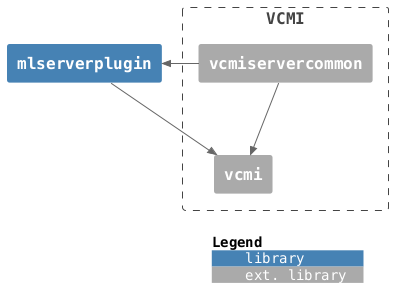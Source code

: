 @startuml "mlserver-targets"

!include <C4/C4_Container>
!include <tupadr3/devicons2/cplusplus>
!include <tupadr3/devicons2/python>

skinparam DefaultFontName monospaced
<style>
note {  MaximumWidth 500 }
</style>

' Used in place of " " where line wrapping is undesired
!$nbsp = "<U+00A0>"

''''''''''''''''''''''''''''''''''''''''''''''''''''''''''''''''''''''''''''''''
''''''''''''''''''''''''''''''''''''''''''''''''''''''''''''''''''''''''''''''''
''' FUNCTIONS
''''''''''''''''''''''''''''''''''''''''''''''''''''''''''''''''''''''''''''''''
''''''''''''''''''''''''''''''''''''''''''''''''''''''''''''''''''''''''''''''''

' Replace $search with $repl within $txt
!function $replace($txt, $search, $repl)
  !$replaced = ""
  !while %strpos($txt, $search) >= 0
    !$position = %strpos($txt, $search)
    !$replaced = $replaced + %substr($txt, 0, $position) + $repl
    !$txt = %substr($txt, $position + %strlen($search))
  !endwhile
  !return $replaced + $txt
!endfunction

' Allows to define a string in multiple lines, replacing "\n"
' with actual newlines (note: all literal newlines must be escaped)
!function $str($txt)
  !return $replace($txt, "\n", %newline())
!endfunction

''''''''''''''''''''''''''''''''''''''''''''''''''''''''''''''''''''''''''''''''
''''''''''''''''''''''''''''''''''''''''''''''''''''''''''''''''''''''''''''''''

HIDE_STEREOTYPE()
SetDefaultLegendEntries("")

' Prevent confusing text color in legend by setting it to the default color
!$LEGEND_DARK_COLOR=$ELEMENT_FONT_COLOR
!$LEGEND_LIGHT_COLOR=$ELEMENT_FONT_COLOR

' AddElementTag("example", ?bgColor, ?fontColor, ?borderColor, ?shadowing, ?shape, ?sprite, ?techn, ?legendText, ?legendSprite, ?borderStyle, ?borderThickness): Introduces a new element tag. The styles of the tagged elements are updated and the tag is displayed in the calculated legend.
AddElementTag("executable", $bgColor="Salmon", $borderColor="Salmon", $legendText="executable")
AddElementTag("lib", $bgColor="SteelBlue", $borderColor="SteelBlue", $legendText="library")
AddElementTag("ext", $bgColor="#aaa", $borderColor="#aaa", $legendText="ext. library")

''''''''''''''''''''''''''''''''''''''''''''''''''''''''''''''''''''''''''''''''
''''''''''''''''''''''''''''''''''''''''''''''''''''''''''''''''''''''''''''''''

Boundary(vcmiall, "VCMI") {
  Container(vcmiservercommon, "vcmiservercommon", $tags="ext")
  Container(vcmi, "vcmi", $tags="ext")
}

Container(mlserverplugin, "mlserverplugin", $tags="lib")

Rel(vcmiservercommon, vcmi, "")
Rel_L(vcmiservercommon, mlserverplugin, "")
Rel(mlserverplugin, vcmi, "")

SHOW_LEGEND()

@enduml
